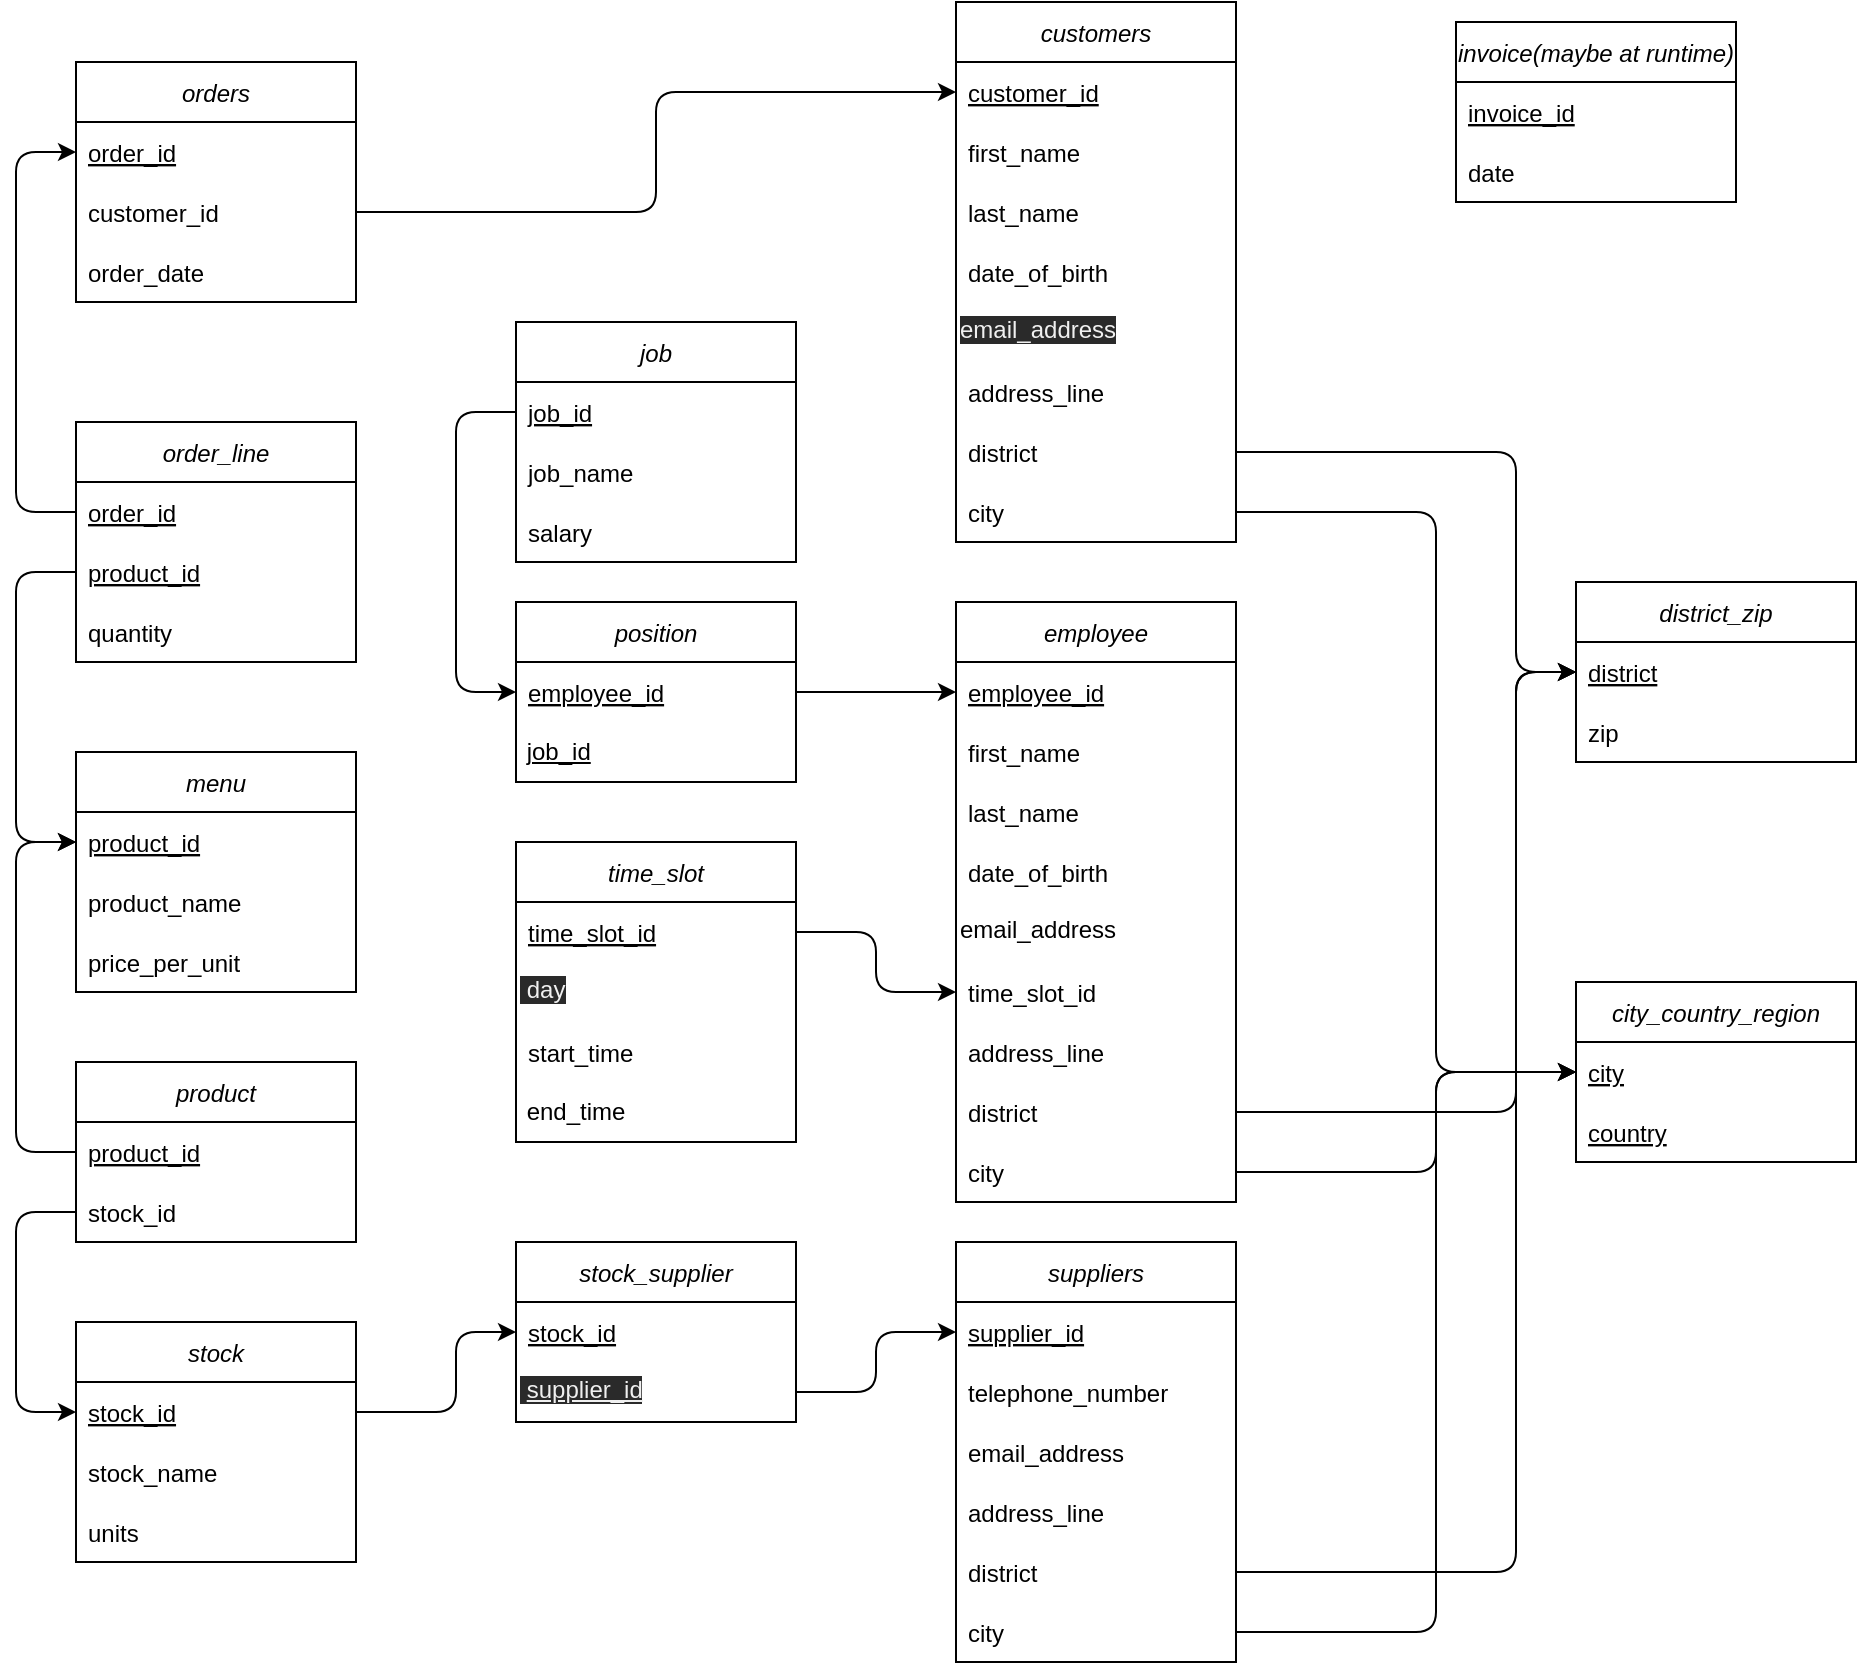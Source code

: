 <mxfile>
    <diagram id="sI-n7jS4sUp7vhx7FXdF" name="Page-1">
        <mxGraphModel dx="2244" dy="1024" grid="1" gridSize="10" guides="1" tooltips="1" connect="1" arrows="1" fold="1" page="1" pageScale="1" pageWidth="850" pageHeight="1100" math="0" shadow="0">
            <root>
                <mxCell id="0"/>
                <mxCell id="1" parent="0"/>
                <mxCell id="38" value="stock_supplier" style="swimlane;fontStyle=2;childLayout=stackLayout;horizontal=1;startSize=30;horizontalStack=0;resizeParent=1;resizeParentMax=0;resizeLast=0;collapsible=1;marginBottom=0;" parent="1" vertex="1">
                    <mxGeometry x="-440" y="740" width="140" height="90" as="geometry"/>
                </mxCell>
                <mxCell id="39" value="stock_id" style="text;strokeColor=none;fillColor=none;align=left;verticalAlign=middle;spacingLeft=4;spacingRight=4;overflow=hidden;points=[[0,0.5],[1,0.5]];portConstraint=eastwest;rotatable=0;fontStyle=4" parent="38" vertex="1">
                    <mxGeometry y="30" width="140" height="30" as="geometry"/>
                </mxCell>
                <mxCell id="171" value="&lt;span style=&quot;color: rgb(240 , 240 , 240) ; font-family: &amp;#34;helvetica&amp;#34; ; font-size: 12px ; font-style: normal ; font-weight: 400 ; letter-spacing: normal ; text-align: left ; text-indent: 0px ; text-transform: none ; word-spacing: 0px ; background-color: rgb(42 , 42 , 42) ; display: inline ; float: none&quot;&gt;&amp;nbsp;&lt;/span&gt;&lt;span style=&quot;color: rgb(240 , 240 , 240) ; font-family: &amp;#34;helvetica&amp;#34; ; font-size: 12px ; font-style: normal ; font-weight: 400 ; letter-spacing: normal ; text-align: left ; text-indent: 0px ; text-transform: none ; word-spacing: 0px ; background-color: rgb(42 , 42 , 42) ; text-decoration: underline ; display: inline ; float: none&quot;&gt;supplier_id&lt;/span&gt;" style="text;whiteSpace=wrap;html=1;" parent="38" vertex="1">
                    <mxGeometry y="60" width="140" height="30" as="geometry"/>
                </mxCell>
                <mxCell id="42" value="customers" style="swimlane;fontStyle=2;childLayout=stackLayout;horizontal=1;startSize=30;horizontalStack=0;resizeParent=1;resizeParentMax=0;resizeLast=0;collapsible=1;marginBottom=0;" parent="1" vertex="1">
                    <mxGeometry x="-220" y="120" width="140" height="270" as="geometry"/>
                </mxCell>
                <mxCell id="43" value="customer_id" style="text;strokeColor=none;fillColor=none;align=left;verticalAlign=middle;spacingLeft=4;spacingRight=4;overflow=hidden;points=[[0,0.5],[1,0.5]];portConstraint=eastwest;rotatable=0;fontStyle=4" parent="42" vertex="1">
                    <mxGeometry y="30" width="140" height="30" as="geometry"/>
                </mxCell>
                <mxCell id="44" value="first_name" style="text;strokeColor=none;fillColor=none;align=left;verticalAlign=middle;spacingLeft=4;spacingRight=4;overflow=hidden;points=[[0,0.5],[1,0.5]];portConstraint=eastwest;rotatable=0;" parent="42" vertex="1">
                    <mxGeometry y="60" width="140" height="30" as="geometry"/>
                </mxCell>
                <mxCell id="45" value="last_name" style="text;strokeColor=none;fillColor=none;align=left;verticalAlign=middle;spacingLeft=4;spacingRight=4;overflow=hidden;points=[[0,0.5],[1,0.5]];portConstraint=eastwest;rotatable=0;" parent="42" vertex="1">
                    <mxGeometry y="90" width="140" height="30" as="geometry"/>
                </mxCell>
                <mxCell id="90" value="date_of_birth" style="text;strokeColor=none;fillColor=none;align=left;verticalAlign=middle;spacingLeft=4;spacingRight=4;overflow=hidden;points=[[0,0.5],[1,0.5]];portConstraint=eastwest;rotatable=0;" parent="42" vertex="1">
                    <mxGeometry y="120" width="140" height="30" as="geometry"/>
                </mxCell>
                <mxCell id="281" value="&lt;span style=&quot;color: rgb(240 , 240 , 240) ; font-family: &amp;#34;helvetica&amp;#34; ; font-size: 12px ; font-style: normal ; font-weight: 400 ; letter-spacing: normal ; text-align: left ; text-indent: 0px ; text-transform: none ; word-spacing: 0px ; background-color: rgb(42 , 42 , 42) ; display: inline ; float: none&quot;&gt;email_address&lt;/span&gt;" style="text;whiteSpace=wrap;html=1;" parent="42" vertex="1">
                    <mxGeometry y="150" width="140" height="30" as="geometry"/>
                </mxCell>
                <mxCell id="88" value="address_line" style="text;strokeColor=none;fillColor=none;align=left;verticalAlign=middle;spacingLeft=4;spacingRight=4;overflow=hidden;points=[[0,0.5],[1,0.5]];portConstraint=eastwest;rotatable=0;" parent="42" vertex="1">
                    <mxGeometry y="180" width="140" height="30" as="geometry"/>
                </mxCell>
                <mxCell id="89" value="district" style="text;strokeColor=none;fillColor=none;align=left;verticalAlign=middle;spacingLeft=4;spacingRight=4;overflow=hidden;points=[[0,0.5],[1,0.5]];portConstraint=eastwest;rotatable=0;" parent="42" vertex="1">
                    <mxGeometry y="210" width="140" height="30" as="geometry"/>
                </mxCell>
                <mxCell id="PGJbECoelIM33AJ4VTws-260" value="city" style="text;strokeColor=none;fillColor=none;align=left;verticalAlign=middle;spacingLeft=4;spacingRight=4;overflow=hidden;points=[[0,0.5],[1,0.5]];portConstraint=eastwest;rotatable=0;" parent="42" vertex="1">
                    <mxGeometry y="240" width="140" height="30" as="geometry"/>
                </mxCell>
                <mxCell id="50" value="suppliers" style="swimlane;fontStyle=2;childLayout=stackLayout;horizontal=1;startSize=30;horizontalStack=0;resizeParent=1;resizeParentMax=0;resizeLast=0;collapsible=1;marginBottom=0;" parent="1" vertex="1">
                    <mxGeometry x="-220" y="740" width="140" height="210" as="geometry"/>
                </mxCell>
                <mxCell id="51" value="supplier_id" style="text;strokeColor=none;fillColor=none;align=left;verticalAlign=middle;spacingLeft=4;spacingRight=4;overflow=hidden;points=[[0,0.5],[1,0.5]];portConstraint=eastwest;rotatable=0;fontStyle=4" parent="50" vertex="1">
                    <mxGeometry y="30" width="140" height="30" as="geometry"/>
                </mxCell>
                <mxCell id="52" value="telephone_number" style="text;strokeColor=none;fillColor=none;align=left;verticalAlign=middle;spacingLeft=4;spacingRight=4;overflow=hidden;points=[[0,0.5],[1,0.5]];portConstraint=eastwest;rotatable=0;" parent="50" vertex="1">
                    <mxGeometry y="60" width="140" height="30" as="geometry"/>
                </mxCell>
                <mxCell id="53" value="email_address" style="text;strokeColor=none;fillColor=none;align=left;verticalAlign=middle;spacingLeft=4;spacingRight=4;overflow=hidden;points=[[0,0.5],[1,0.5]];portConstraint=eastwest;rotatable=0;" parent="50" vertex="1">
                    <mxGeometry y="90" width="140" height="30" as="geometry"/>
                </mxCell>
                <mxCell id="119" value="address_line" style="text;strokeColor=none;fillColor=none;align=left;verticalAlign=middle;spacingLeft=4;spacingRight=4;overflow=hidden;points=[[0,0.5],[1,0.5]];portConstraint=eastwest;rotatable=0;" parent="50" vertex="1">
                    <mxGeometry y="120" width="140" height="30" as="geometry"/>
                </mxCell>
                <mxCell id="125" value="district" style="text;strokeColor=none;fillColor=none;align=left;verticalAlign=middle;spacingLeft=4;spacingRight=4;overflow=hidden;points=[[0,0.5],[1,0.5]];portConstraint=eastwest;rotatable=0;" parent="50" vertex="1">
                    <mxGeometry y="150" width="140" height="30" as="geometry"/>
                </mxCell>
                <mxCell id="126" value="city" style="text;strokeColor=none;fillColor=none;align=left;verticalAlign=middle;spacingLeft=4;spacingRight=4;overflow=hidden;points=[[0,0.5],[1,0.5]];portConstraint=eastwest;rotatable=0;" parent="50" vertex="1">
                    <mxGeometry y="180" width="140" height="30" as="geometry"/>
                </mxCell>
                <mxCell id="66" value="district_zip" style="swimlane;fontStyle=2;childLayout=stackLayout;horizontal=1;startSize=30;horizontalStack=0;resizeParent=1;resizeParentMax=0;resizeLast=0;collapsible=1;marginBottom=0;" parent="1" vertex="1">
                    <mxGeometry x="90" y="410" width="140" height="90" as="geometry"/>
                </mxCell>
                <mxCell id="67" value="district" style="text;strokeColor=none;fillColor=none;align=left;verticalAlign=middle;spacingLeft=4;spacingRight=4;overflow=hidden;points=[[0,0.5],[1,0.5]];portConstraint=eastwest;rotatable=0;fontStyle=4" parent="66" vertex="1">
                    <mxGeometry y="30" width="140" height="30" as="geometry"/>
                </mxCell>
                <mxCell id="68" value="zip" style="text;strokeColor=none;fillColor=none;align=left;verticalAlign=middle;spacingLeft=4;spacingRight=4;overflow=hidden;points=[[0,0.5],[1,0.5]];portConstraint=eastwest;rotatable=0;" parent="66" vertex="1">
                    <mxGeometry y="60" width="140" height="30" as="geometry"/>
                </mxCell>
                <mxCell id="71" value="orders" style="swimlane;fontStyle=2;childLayout=stackLayout;horizontal=1;startSize=30;horizontalStack=0;resizeParent=1;resizeParentMax=0;resizeLast=0;collapsible=1;marginBottom=0;" parent="1" vertex="1">
                    <mxGeometry x="-660" y="150" width="140" height="120" as="geometry"/>
                </mxCell>
                <mxCell id="72" value="order_id" style="text;strokeColor=none;fillColor=none;align=left;verticalAlign=middle;spacingLeft=4;spacingRight=4;overflow=hidden;points=[[0,0.5],[1,0.5]];portConstraint=eastwest;rotatable=0;fontStyle=4" parent="71" vertex="1">
                    <mxGeometry y="30" width="140" height="30" as="geometry"/>
                </mxCell>
                <mxCell id="135" value="customer_id" style="text;strokeColor=none;fillColor=none;align=left;verticalAlign=middle;spacingLeft=4;spacingRight=4;overflow=hidden;points=[[0,0.5],[1,0.5]];portConstraint=eastwest;rotatable=0;" parent="71" vertex="1">
                    <mxGeometry y="60" width="140" height="30" as="geometry"/>
                </mxCell>
                <mxCell id="73" value="order_date" style="text;strokeColor=none;fillColor=none;align=left;verticalAlign=middle;spacingLeft=4;spacingRight=4;overflow=hidden;points=[[0,0.5],[1,0.5]];portConstraint=eastwest;rotatable=0;" parent="71" vertex="1">
                    <mxGeometry y="90" width="140" height="30" as="geometry"/>
                </mxCell>
                <mxCell id="83" value="menu" style="swimlane;fontStyle=2;childLayout=stackLayout;horizontal=1;startSize=30;horizontalStack=0;resizeParent=1;resizeParentMax=0;resizeLast=0;collapsible=1;marginBottom=0;" parent="1" vertex="1">
                    <mxGeometry x="-660" y="495" width="140" height="120" as="geometry"/>
                </mxCell>
                <mxCell id="141" value="product_id" style="text;strokeColor=none;fillColor=none;align=left;verticalAlign=middle;spacingLeft=4;spacingRight=4;overflow=hidden;points=[[0,0.5],[1,0.5]];portConstraint=eastwest;rotatable=0;fontStyle=4" parent="83" vertex="1">
                    <mxGeometry y="30" width="140" height="30" as="geometry"/>
                </mxCell>
                <mxCell id="85" value="product_name" style="text;strokeColor=none;fillColor=none;align=left;verticalAlign=middle;spacingLeft=4;spacingRight=4;overflow=hidden;points=[[0,0.5],[1,0.5]];portConstraint=eastwest;rotatable=0;" parent="83" vertex="1">
                    <mxGeometry y="60" width="140" height="30" as="geometry"/>
                </mxCell>
                <mxCell id="86" value="price_per_unit" style="text;strokeColor=none;fillColor=none;align=left;verticalAlign=middle;spacingLeft=4;spacingRight=4;overflow=hidden;points=[[0,0.5],[1,0.5]];portConstraint=eastwest;rotatable=0;" parent="83" vertex="1">
                    <mxGeometry y="90" width="140" height="30" as="geometry"/>
                </mxCell>
                <mxCell id="105" value="time_slot" style="swimlane;fontStyle=2;childLayout=stackLayout;horizontal=1;startSize=30;horizontalStack=0;resizeParent=1;resizeParentMax=0;resizeLast=0;collapsible=1;marginBottom=0;" parent="1" vertex="1">
                    <mxGeometry x="-440" y="540" width="140" height="150" as="geometry"/>
                </mxCell>
                <mxCell id="106" value="time_slot_id" style="text;strokeColor=none;fillColor=none;align=left;verticalAlign=middle;spacingLeft=4;spacingRight=4;overflow=hidden;points=[[0,0.5],[1,0.5]];portConstraint=eastwest;rotatable=0;fontStyle=4" parent="105" vertex="1">
                    <mxGeometry y="30" width="140" height="30" as="geometry"/>
                </mxCell>
                <mxCell id="112" value="&lt;span style=&quot;color: rgb(240 , 240 , 240) ; font-family: &amp;#34;helvetica&amp;#34; ; font-size: 12px ; font-style: normal ; font-weight: 400 ; letter-spacing: normal ; text-align: left ; text-indent: 0px ; text-transform: none ; word-spacing: 0px ; background-color: rgb(42 , 42 , 42) ; display: inline ; float: none&quot;&gt;&amp;nbsp;&lt;/span&gt;&lt;span style=&quot;color: rgb(240 , 240 , 240) ; font-family: &amp;#34;helvetica&amp;#34; ; font-size: 12px ; font-style: normal ; font-weight: 400 ; letter-spacing: normal ; text-align: left ; text-indent: 0px ; text-transform: none ; word-spacing: 0px ; background-color: rgb(42 , 42 , 42) ; display: inline ; float: none&quot;&gt;day&lt;/span&gt;" style="text;whiteSpace=wrap;html=1;" parent="105" vertex="1">
                    <mxGeometry y="60" width="140" height="30" as="geometry"/>
                </mxCell>
                <mxCell id="107" value="start_time" style="text;strokeColor=none;fillColor=none;align=left;verticalAlign=middle;spacingLeft=4;spacingRight=4;overflow=hidden;points=[[0,0.5],[1,0.5]];portConstraint=eastwest;rotatable=0;" parent="105" vertex="1">
                    <mxGeometry y="90" width="140" height="30" as="geometry"/>
                </mxCell>
                <mxCell id="108" value="&amp;nbsp;end_time" style="text;html=1;strokeColor=none;fillColor=none;align=left;verticalAlign=middle;whiteSpace=wrap;rounded=0;" parent="105" vertex="1">
                    <mxGeometry y="120" width="140" height="30" as="geometry"/>
                </mxCell>
                <mxCell id="131" value="city_country_region" style="swimlane;fontStyle=2;childLayout=stackLayout;horizontal=1;startSize=30;horizontalStack=0;resizeParent=1;resizeParentMax=0;resizeLast=0;collapsible=1;marginBottom=0;" parent="1" vertex="1">
                    <mxGeometry x="90" y="610" width="140" height="90" as="geometry"/>
                </mxCell>
                <mxCell id="132" value="city" style="text;strokeColor=none;fillColor=none;align=left;verticalAlign=middle;spacingLeft=4;spacingRight=4;overflow=hidden;points=[[0,0.5],[1,0.5]];portConstraint=eastwest;rotatable=0;fontStyle=4" parent="131" vertex="1">
                    <mxGeometry y="30" width="140" height="30" as="geometry"/>
                </mxCell>
                <mxCell id="133" value="country" style="text;strokeColor=none;fillColor=none;align=left;verticalAlign=middle;spacingLeft=4;spacingRight=4;overflow=hidden;points=[[0,0.5],[1,0.5]];portConstraint=eastwest;rotatable=0;fontStyle=4" parent="131" vertex="1">
                    <mxGeometry y="60" width="140" height="30" as="geometry"/>
                </mxCell>
                <mxCell id="137" value="invoice(maybe at runtime)" style="swimlane;fontStyle=2;childLayout=stackLayout;horizontal=1;startSize=30;horizontalStack=0;resizeParent=1;resizeParentMax=0;resizeLast=0;collapsible=1;marginBottom=0;" parent="1" vertex="1">
                    <mxGeometry x="30" y="130" width="140" height="90" as="geometry"/>
                </mxCell>
                <mxCell id="138" value="invoice_id" style="text;strokeColor=none;fillColor=none;align=left;verticalAlign=middle;spacingLeft=4;spacingRight=4;overflow=hidden;points=[[0,0.5],[1,0.5]];portConstraint=eastwest;rotatable=0;fontStyle=4" parent="137" vertex="1">
                    <mxGeometry y="30" width="140" height="30" as="geometry"/>
                </mxCell>
                <mxCell id="139" value="date" style="text;strokeColor=none;fillColor=none;align=left;verticalAlign=middle;spacingLeft=4;spacingRight=4;overflow=hidden;points=[[0,0.5],[1,0.5]];portConstraint=eastwest;rotatable=0;" parent="137" vertex="1">
                    <mxGeometry y="60" width="140" height="30" as="geometry"/>
                </mxCell>
                <mxCell id="142" value="order_line" style="swimlane;fontStyle=2;childLayout=stackLayout;horizontal=1;startSize=30;horizontalStack=0;resizeParent=1;resizeParentMax=0;resizeLast=0;collapsible=1;marginBottom=0;" parent="1" vertex="1">
                    <mxGeometry x="-660" y="330" width="140" height="120" as="geometry"/>
                </mxCell>
                <mxCell id="143" value="order_id" style="text;strokeColor=none;fillColor=none;align=left;verticalAlign=middle;spacingLeft=4;spacingRight=4;overflow=hidden;points=[[0,0.5],[1,0.5]];portConstraint=eastwest;rotatable=0;fontStyle=4" parent="142" vertex="1">
                    <mxGeometry y="30" width="140" height="30" as="geometry"/>
                </mxCell>
                <mxCell id="144" value="product_id" style="text;strokeColor=none;fillColor=none;align=left;verticalAlign=middle;spacingLeft=4;spacingRight=4;overflow=hidden;points=[[0,0.5],[1,0.5]];portConstraint=eastwest;rotatable=0;fontStyle=4" parent="142" vertex="1">
                    <mxGeometry y="60" width="140" height="30" as="geometry"/>
                </mxCell>
                <mxCell id="145" value="quantity" style="text;strokeColor=none;fillColor=none;align=left;verticalAlign=middle;spacingLeft=4;spacingRight=4;overflow=hidden;points=[[0,0.5],[1,0.5]];portConstraint=eastwest;rotatable=0;" parent="142" vertex="1">
                    <mxGeometry y="90" width="140" height="30" as="geometry"/>
                </mxCell>
                <object label="employee" test="stuff" placeholders="1" test2="test2" id="157">
                    <mxCell style="swimlane;fontStyle=2;childLayout=stackLayout;horizontal=1;startSize=30;horizontalStack=0;resizeParent=1;resizeParentMax=0;resizeLast=0;collapsible=1;marginBottom=0;" parent="1" vertex="1">
                        <mxGeometry x="-220" y="420" width="140" height="300" as="geometry">
                            <mxRectangle x="130" y="120" width="80" height="30" as="alternateBounds"/>
                        </mxGeometry>
                    </mxCell>
                </object>
                <mxCell id="158" value="employee_id" style="text;strokeColor=none;fillColor=none;align=left;verticalAlign=middle;spacingLeft=4;spacingRight=4;overflow=hidden;points=[[0,0.5],[1,0.5]];portConstraint=eastwest;rotatable=0;fontStyle=4" parent="157" vertex="1">
                    <mxGeometry y="30" width="140" height="30" as="geometry"/>
                </mxCell>
                <mxCell id="159" value="first_name" style="text;strokeColor=none;fillColor=none;align=left;verticalAlign=middle;spacingLeft=4;spacingRight=4;overflow=hidden;points=[[0,0.5],[1,0.5]];portConstraint=eastwest;rotatable=0;" parent="157" vertex="1">
                    <mxGeometry y="60" width="140" height="30" as="geometry"/>
                </mxCell>
                <mxCell id="160" value="last_name" style="text;strokeColor=none;fillColor=none;align=left;verticalAlign=middle;spacingLeft=4;spacingRight=4;overflow=hidden;points=[[0,0.5],[1,0.5]];portConstraint=eastwest;rotatable=0;" parent="157" vertex="1">
                    <mxGeometry y="90" width="140" height="30" as="geometry"/>
                </mxCell>
                <mxCell id="161" value="date_of_birth" style="text;strokeColor=none;fillColor=none;align=left;verticalAlign=middle;spacingLeft=4;spacingRight=4;overflow=hidden;points=[[0,0.5],[1,0.5]];portConstraint=eastwest;rotatable=0;" parent="157" vertex="1">
                    <mxGeometry y="120" width="140" height="30" as="geometry"/>
                </mxCell>
                <mxCell id="282" value="&lt;font face=&quot;helvetica&quot;&gt;email_address&lt;br&gt;&lt;br&gt;&lt;/font&gt;" style="text;whiteSpace=wrap;html=1;" parent="157" vertex="1">
                    <mxGeometry y="150" width="140" height="30" as="geometry"/>
                </mxCell>
                <mxCell id="163" value="time_slot_id" style="text;strokeColor=none;fillColor=none;align=left;verticalAlign=middle;spacingLeft=4;spacingRight=4;overflow=hidden;points=[[0,0.5],[1,0.5]];portConstraint=eastwest;rotatable=0;" parent="157" vertex="1">
                    <mxGeometry y="180" width="140" height="30" as="geometry"/>
                </mxCell>
                <mxCell id="164" value="address_line" style="text;strokeColor=none;fillColor=none;align=left;verticalAlign=middle;spacingLeft=4;spacingRight=4;overflow=hidden;points=[[0,0.5],[1,0.5]];portConstraint=eastwest;rotatable=0;" parent="157" vertex="1">
                    <mxGeometry y="210" width="140" height="30" as="geometry"/>
                </mxCell>
                <mxCell id="165" value="district" style="text;strokeColor=none;fillColor=none;align=left;verticalAlign=middle;spacingLeft=4;spacingRight=4;overflow=hidden;points=[[0,0.5],[1,0.5]];portConstraint=eastwest;rotatable=0;" parent="157" vertex="1">
                    <mxGeometry y="240" width="140" height="30" as="geometry"/>
                </mxCell>
                <mxCell id="167" value="city" style="text;strokeColor=none;fillColor=none;align=left;verticalAlign=middle;spacingLeft=4;spacingRight=4;overflow=hidden;points=[[0,0.5],[1,0.5]];portConstraint=eastwest;rotatable=0;" parent="157" vertex="1">
                    <mxGeometry y="270" width="140" height="30" as="geometry"/>
                </mxCell>
                <mxCell id="168" value="position" style="swimlane;fontStyle=2;childLayout=stackLayout;horizontal=1;startSize=30;horizontalStack=0;resizeParent=1;resizeParentMax=0;resizeLast=0;collapsible=1;marginBottom=0;" parent="1" vertex="1">
                    <mxGeometry x="-440" y="420" width="140" height="90" as="geometry"/>
                </mxCell>
                <mxCell id="169" value="employee_id" style="text;strokeColor=none;fillColor=none;align=left;verticalAlign=middle;spacingLeft=4;spacingRight=4;overflow=hidden;points=[[0,0.5],[1,0.5]];portConstraint=eastwest;rotatable=0;fontStyle=4" parent="168" vertex="1">
                    <mxGeometry y="30" width="140" height="30" as="geometry"/>
                </mxCell>
                <mxCell id="170" value="&amp;nbsp;&lt;u&gt;job_id&lt;/u&gt;" style="text;html=1;strokeColor=none;fillColor=none;align=left;verticalAlign=middle;whiteSpace=wrap;rounded=0;" parent="168" vertex="1">
                    <mxGeometry y="60" width="140" height="30" as="geometry"/>
                </mxCell>
                <mxCell id="172" value="product" style="swimlane;fontStyle=2;childLayout=stackLayout;horizontal=1;startSize=30;horizontalStack=0;resizeParent=1;resizeParentMax=0;resizeLast=0;collapsible=1;marginBottom=0;" parent="1" vertex="1">
                    <mxGeometry x="-660" y="650" width="140" height="90" as="geometry"/>
                </mxCell>
                <mxCell id="173" value="product_id" style="text;strokeColor=none;fillColor=none;align=left;verticalAlign=middle;spacingLeft=4;spacingRight=4;overflow=hidden;points=[[0,0.5],[1,0.5]];portConstraint=eastwest;rotatable=0;fontStyle=4" parent="172" vertex="1">
                    <mxGeometry y="30" width="140" height="30" as="geometry"/>
                </mxCell>
                <mxCell id="174" value="stock_id" style="text;strokeColor=none;fillColor=none;align=left;verticalAlign=middle;spacingLeft=4;spacingRight=4;overflow=hidden;points=[[0,0.5],[1,0.5]];portConstraint=eastwest;rotatable=0;" parent="172" vertex="1">
                    <mxGeometry y="60" width="140" height="30" as="geometry"/>
                </mxCell>
                <mxCell id="176" value="job" style="swimlane;fontStyle=2;childLayout=stackLayout;horizontal=1;startSize=30;horizontalStack=0;resizeParent=1;resizeParentMax=0;resizeLast=0;collapsible=1;marginBottom=0;" parent="1" vertex="1">
                    <mxGeometry x="-440" y="280" width="140" height="120" as="geometry"/>
                </mxCell>
                <mxCell id="177" value="job_id" style="text;strokeColor=none;fillColor=none;align=left;verticalAlign=middle;spacingLeft=4;spacingRight=4;overflow=hidden;points=[[0,0.5],[1,0.5]];portConstraint=eastwest;rotatable=0;fontStyle=4" parent="176" vertex="1">
                    <mxGeometry y="30" width="140" height="30" as="geometry"/>
                </mxCell>
                <mxCell id="180" value="job_name" style="text;strokeColor=none;fillColor=none;align=left;verticalAlign=middle;spacingLeft=4;spacingRight=4;overflow=hidden;points=[[0,0.5],[1,0.5]];portConstraint=eastwest;rotatable=0;fontStyle=0" parent="176" vertex="1">
                    <mxGeometry y="60" width="140" height="30" as="geometry"/>
                </mxCell>
                <mxCell id="179" value="salary" style="text;strokeColor=none;fillColor=none;align=left;verticalAlign=middle;spacingLeft=4;spacingRight=4;overflow=hidden;points=[[0,0.5],[1,0.5]];portConstraint=eastwest;rotatable=0;" parent="176" vertex="1">
                    <mxGeometry y="90" width="140" height="30" as="geometry"/>
                </mxCell>
                <mxCell id="182" value="stock" style="swimlane;fontStyle=2;childLayout=stackLayout;horizontal=1;startSize=30;horizontalStack=0;resizeParent=1;resizeParentMax=0;resizeLast=0;collapsible=1;marginBottom=0;" parent="1" vertex="1">
                    <mxGeometry x="-660" y="780" width="140" height="120" as="geometry"/>
                </mxCell>
                <mxCell id="183" value="stock_id" style="text;strokeColor=none;fillColor=none;align=left;verticalAlign=middle;spacingLeft=4;spacingRight=4;overflow=hidden;points=[[0,0.5],[1,0.5]];portConstraint=eastwest;rotatable=0;fontStyle=4" parent="182" vertex="1">
                    <mxGeometry y="30" width="140" height="30" as="geometry"/>
                </mxCell>
                <mxCell id="185" value="stock_name" style="text;strokeColor=none;fillColor=none;align=left;verticalAlign=middle;spacingLeft=4;spacingRight=4;overflow=hidden;points=[[0,0.5],[1,0.5]];portConstraint=eastwest;rotatable=0;fontStyle=0" parent="182" vertex="1">
                    <mxGeometry y="60" width="140" height="30" as="geometry"/>
                </mxCell>
                <mxCell id="186" value="units" style="text;strokeColor=none;fillColor=none;align=left;verticalAlign=middle;spacingLeft=4;spacingRight=4;overflow=hidden;points=[[0,0.5],[1,0.5]];portConstraint=eastwest;rotatable=0;fontStyle=0" parent="182" vertex="1">
                    <mxGeometry y="90" width="140" height="30" as="geometry"/>
                </mxCell>
                <mxCell id="252" value="" style="endArrow=classic;html=1;exitX=1;exitY=0.5;exitDx=0;exitDy=0;entryX=0;entryY=0.5;entryDx=0;entryDy=0;" parent="1" source="169" target="158" edge="1">
                    <mxGeometry width="50" height="50" relative="1" as="geometry">
                        <mxPoint x="-200" y="460" as="sourcePoint"/>
                        <mxPoint x="-260" y="470" as="targetPoint"/>
                    </mxGeometry>
                </mxCell>
                <mxCell id="253" value="" style="endArrow=classic;html=1;exitX=0;exitY=0.5;exitDx=0;exitDy=0;entryX=0;entryY=0.5;entryDx=0;entryDy=0;" parent="1" source="177" target="169" edge="1">
                    <mxGeometry width="50" height="50" relative="1" as="geometry">
                        <mxPoint x="-200" y="460" as="sourcePoint"/>
                        <mxPoint x="-150" y="410" as="targetPoint"/>
                        <Array as="points">
                            <mxPoint x="-470" y="325"/>
                            <mxPoint x="-470" y="465"/>
                        </Array>
                    </mxGeometry>
                </mxCell>
                <mxCell id="254" value="" style="endArrow=classic;html=1;exitX=1;exitY=0.5;exitDx=0;exitDy=0;entryX=0;entryY=0.5;entryDx=0;entryDy=0;" parent="1" source="106" target="163" edge="1">
                    <mxGeometry width="50" height="50" relative="1" as="geometry">
                        <mxPoint x="-130" y="460" as="sourcePoint"/>
                        <mxPoint x="-80" y="410" as="targetPoint"/>
                        <Array as="points">
                            <mxPoint x="-260" y="585"/>
                            <mxPoint x="-260" y="615"/>
                        </Array>
                    </mxGeometry>
                </mxCell>
                <mxCell id="PGJbECoelIM33AJ4VTws-257" value="" style="endArrow=none;html=1;exitX=0;exitY=0.5;exitDx=0;exitDy=0;startArrow=classic;startFill=1;endFill=0;" parent="1" source="67" edge="1">
                    <mxGeometry width="50" height="50" relative="1" as="geometry">
                        <mxPoint x="230" y="660" as="sourcePoint"/>
                        <mxPoint x="-80" y="345" as="targetPoint"/>
                        <Array as="points">
                            <mxPoint x="60" y="455"/>
                            <mxPoint x="60" y="345"/>
                        </Array>
                    </mxGeometry>
                </mxCell>
                <mxCell id="PGJbECoelIM33AJ4VTws-258" value="" style="endArrow=none;html=1;exitX=0;exitY=0.5;exitDx=0;exitDy=0;entryX=1;entryY=0.5;entryDx=0;entryDy=0;startArrow=classic;startFill=1;endFill=0;" parent="1" source="67" target="165" edge="1">
                    <mxGeometry width="50" height="50" relative="1" as="geometry">
                        <mxPoint x="230" y="660" as="sourcePoint"/>
                        <mxPoint x="280" y="610" as="targetPoint"/>
                        <Array as="points">
                            <mxPoint x="60" y="455"/>
                            <mxPoint x="60" y="675"/>
                        </Array>
                    </mxGeometry>
                </mxCell>
                <mxCell id="PGJbECoelIM33AJ4VTws-259" value="" style="endArrow=none;html=1;exitX=0;exitY=0.5;exitDx=0;exitDy=0;entryX=1;entryY=0.5;entryDx=0;entryDy=0;endFill=0;startArrow=classic;startFill=1;" parent="1" source="67" target="125" edge="1">
                    <mxGeometry width="50" height="50" relative="1" as="geometry">
                        <mxPoint x="230" y="660" as="sourcePoint"/>
                        <mxPoint x="280" y="610" as="targetPoint"/>
                        <Array as="points">
                            <mxPoint x="60" y="455"/>
                            <mxPoint x="60" y="905"/>
                        </Array>
                    </mxGeometry>
                </mxCell>
                <mxCell id="PGJbECoelIM33AJ4VTws-262" value="" style="endArrow=none;html=1;exitX=0;exitY=0.5;exitDx=0;exitDy=0;entryX=1;entryY=0.5;entryDx=0;entryDy=0;startArrow=classic;startFill=1;endFill=0;" parent="1" source="132" target="167" edge="1">
                    <mxGeometry width="50" height="50" relative="1" as="geometry">
                        <mxPoint x="-160" y="660" as="sourcePoint"/>
                        <mxPoint x="-110" y="610" as="targetPoint"/>
                        <Array as="points">
                            <mxPoint x="20" y="655"/>
                            <mxPoint x="20" y="705"/>
                        </Array>
                    </mxGeometry>
                </mxCell>
                <mxCell id="PGJbECoelIM33AJ4VTws-263" value="" style="endArrow=none;html=1;exitX=0;exitY=0.5;exitDx=0;exitDy=0;entryX=1;entryY=0.5;entryDx=0;entryDy=0;startArrow=classic;startFill=1;endFill=0;" parent="1" source="132" target="PGJbECoelIM33AJ4VTws-260" edge="1">
                    <mxGeometry width="50" height="50" relative="1" as="geometry">
                        <mxPoint x="-160" y="660" as="sourcePoint"/>
                        <mxPoint x="-110" y="610" as="targetPoint"/>
                        <Array as="points">
                            <mxPoint x="20" y="655"/>
                            <mxPoint x="20" y="375"/>
                        </Array>
                    </mxGeometry>
                </mxCell>
                <mxCell id="PGJbECoelIM33AJ4VTws-264" value="" style="endArrow=none;html=1;exitX=0;exitY=0.5;exitDx=0;exitDy=0;entryX=1;entryY=0.5;entryDx=0;entryDy=0;startArrow=classic;startFill=1;endFill=0;" parent="1" source="132" target="126" edge="1">
                    <mxGeometry width="50" height="50" relative="1" as="geometry">
                        <mxPoint x="-160" y="660" as="sourcePoint"/>
                        <mxPoint x="-110" y="610" as="targetPoint"/>
                        <Array as="points">
                            <mxPoint x="20" y="655"/>
                            <mxPoint x="20" y="935"/>
                        </Array>
                    </mxGeometry>
                </mxCell>
                <mxCell id="7l-Rae3eKTHZUbjKlJ9N-278" value="" style="endArrow=classic;html=1;exitX=1;exitY=0.5;exitDx=0;exitDy=0;entryX=0;entryY=0.5;entryDx=0;entryDy=0;" parent="1" source="135" target="43" edge="1">
                    <mxGeometry width="50" height="50" relative="1" as="geometry">
                        <mxPoint x="-110" y="480" as="sourcePoint"/>
                        <mxPoint x="-60" y="430" as="targetPoint"/>
                        <Array as="points">
                            <mxPoint x="-370" y="225"/>
                            <mxPoint x="-370" y="165"/>
                        </Array>
                    </mxGeometry>
                </mxCell>
                <mxCell id="4gsf2v_ikYmiYBfUDdmT-280" value="" style="endArrow=classic;html=1;exitX=0;exitY=0.5;exitDx=0;exitDy=0;entryX=0;entryY=0.5;entryDx=0;entryDy=0;" parent="1" source="143" target="72" edge="1">
                    <mxGeometry width="50" height="50" relative="1" as="geometry">
                        <mxPoint x="-520" y="390" as="sourcePoint"/>
                        <mxPoint x="-470" y="340" as="targetPoint"/>
                        <Array as="points">
                            <mxPoint x="-690" y="375"/>
                            <mxPoint x="-690" y="195"/>
                        </Array>
                    </mxGeometry>
                </mxCell>
                <mxCell id="4gsf2v_ikYmiYBfUDdmT-281" value="" style="endArrow=classic;html=1;exitX=0;exitY=0.5;exitDx=0;exitDy=0;entryX=0;entryY=0.5;entryDx=0;entryDy=0;" parent="1" source="144" target="141" edge="1">
                    <mxGeometry width="50" height="50" relative="1" as="geometry">
                        <mxPoint x="-520" y="450" as="sourcePoint"/>
                        <mxPoint x="-470" y="400" as="targetPoint"/>
                        <Array as="points">
                            <mxPoint x="-690" y="405"/>
                            <mxPoint x="-690" y="540"/>
                        </Array>
                    </mxGeometry>
                </mxCell>
                <mxCell id="4gsf2v_ikYmiYBfUDdmT-282" value="" style="endArrow=classic;html=1;exitX=0;exitY=0.5;exitDx=0;exitDy=0;entryX=0;entryY=0.5;entryDx=0;entryDy=0;" parent="1" source="173" target="141" edge="1">
                    <mxGeometry width="50" height="50" relative="1" as="geometry">
                        <mxPoint x="-720" y="770" as="sourcePoint"/>
                        <mxPoint x="-670" y="720" as="targetPoint"/>
                        <Array as="points">
                            <mxPoint x="-690" y="695"/>
                            <mxPoint x="-690" y="540"/>
                        </Array>
                    </mxGeometry>
                </mxCell>
                <mxCell id="4gsf2v_ikYmiYBfUDdmT-284" value="" style="endArrow=classic;html=1;exitX=0;exitY=0.5;exitDx=0;exitDy=0;entryX=0;entryY=0.5;entryDx=0;entryDy=0;" parent="1" source="174" target="183" edge="1">
                    <mxGeometry width="50" height="50" relative="1" as="geometry">
                        <mxPoint x="-690" y="820" as="sourcePoint"/>
                        <mxPoint x="-640" y="770" as="targetPoint"/>
                        <Array as="points">
                            <mxPoint x="-690" y="725"/>
                            <mxPoint x="-690" y="825"/>
                        </Array>
                    </mxGeometry>
                </mxCell>
                <mxCell id="4gsf2v_ikYmiYBfUDdmT-285" value="" style="endArrow=classic;html=1;exitX=1;exitY=0.5;exitDx=0;exitDy=0;entryX=0;entryY=0.5;entryDx=0;entryDy=0;" parent="1" source="183" target="39" edge="1">
                    <mxGeometry width="50" height="50" relative="1" as="geometry">
                        <mxPoint x="-810" y="1020" as="sourcePoint"/>
                        <mxPoint x="-760" y="970" as="targetPoint"/>
                        <Array as="points">
                            <mxPoint x="-470" y="825"/>
                            <mxPoint x="-470" y="785"/>
                        </Array>
                    </mxGeometry>
                </mxCell>
                <mxCell id="4gsf2v_ikYmiYBfUDdmT-286" value="" style="endArrow=classic;html=1;exitX=1;exitY=0.5;exitDx=0;exitDy=0;entryX=0;entryY=0.5;entryDx=0;entryDy=0;" parent="1" source="171" target="51" edge="1">
                    <mxGeometry width="50" height="50" relative="1" as="geometry">
                        <mxPoint x="-360" y="860" as="sourcePoint"/>
                        <mxPoint x="-310" y="810" as="targetPoint"/>
                        <Array as="points">
                            <mxPoint x="-260" y="815"/>
                            <mxPoint x="-260" y="785"/>
                        </Array>
                    </mxGeometry>
                </mxCell>
            </root>
        </mxGraphModel>
    </diagram>
</mxfile>